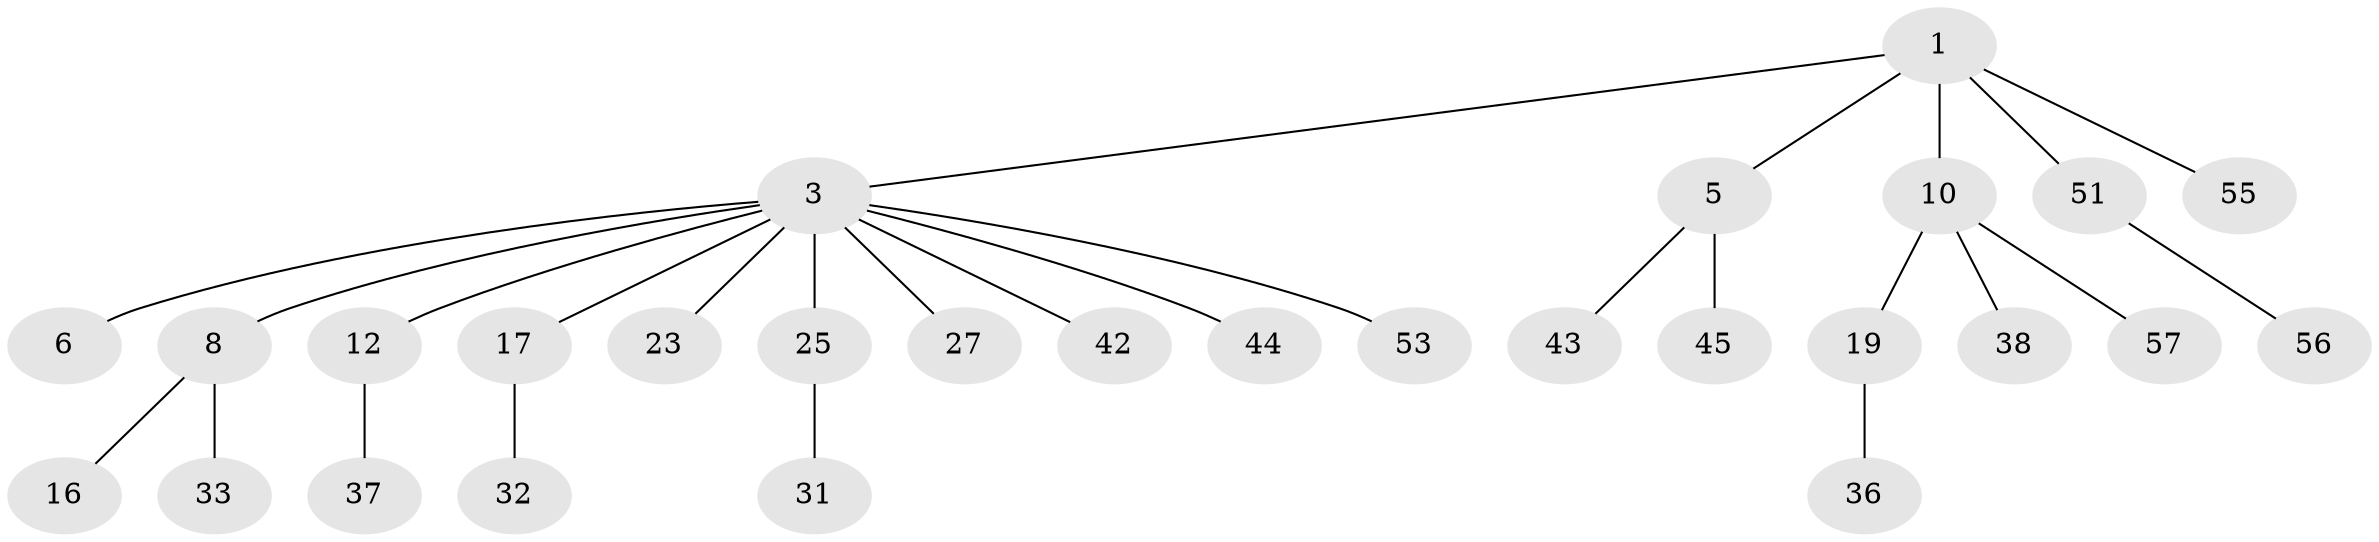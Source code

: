 // original degree distribution, {3: 0.12280701754385964, 6: 0.017543859649122806, 5: 0.017543859649122806, 4: 0.07017543859649122, 2: 0.3508771929824561, 1: 0.42105263157894735}
// Generated by graph-tools (version 1.1) at 2025/15/03/09/25 04:15:32]
// undirected, 28 vertices, 27 edges
graph export_dot {
graph [start="1"]
  node [color=gray90,style=filled];
  1 [super="+2+11"];
  3 [super="+4+20+26+7"];
  5 [super="+14"];
  6 [super="+21+52"];
  8 [super="+9+54"];
  10 [super="+13+30"];
  12 [super="+18"];
  16;
  17 [super="+24"];
  19 [super="+49"];
  23;
  25;
  27;
  31 [super="+40"];
  32 [super="+41"];
  33;
  36;
  37;
  38;
  42;
  43 [super="+47"];
  44;
  45;
  51;
  53;
  55;
  56;
  57;
  1 -- 5;
  1 -- 10;
  1 -- 3;
  1 -- 51;
  1 -- 55;
  3 -- 12;
  3 -- 6;
  3 -- 8;
  3 -- 25;
  3 -- 42;
  3 -- 23;
  3 -- 27;
  3 -- 44;
  3 -- 17;
  3 -- 53;
  5 -- 43;
  5 -- 45;
  8 -- 33;
  8 -- 16;
  10 -- 19;
  10 -- 57;
  10 -- 38;
  12 -- 37;
  17 -- 32;
  19 -- 36;
  25 -- 31;
  51 -- 56;
}
